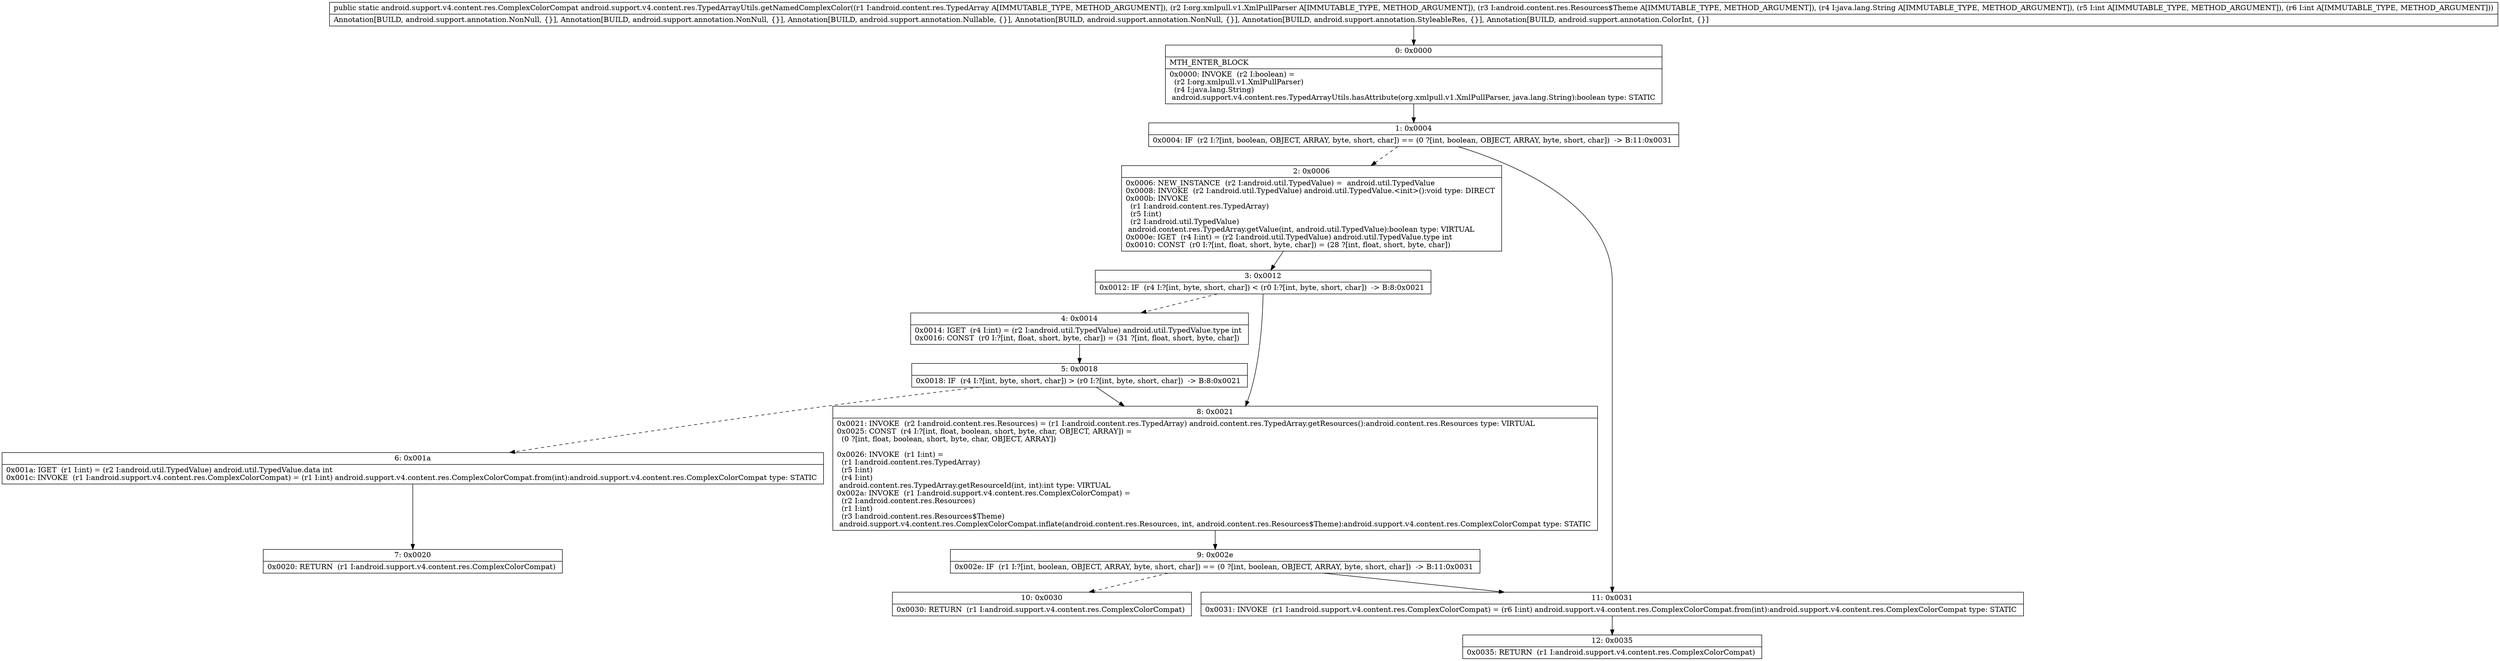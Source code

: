 digraph "CFG forandroid.support.v4.content.res.TypedArrayUtils.getNamedComplexColor(Landroid\/content\/res\/TypedArray;Lorg\/xmlpull\/v1\/XmlPullParser;Landroid\/content\/res\/Resources$Theme;Ljava\/lang\/String;II)Landroid\/support\/v4\/content\/res\/ComplexColorCompat;" {
Node_0 [shape=record,label="{0\:\ 0x0000|MTH_ENTER_BLOCK\l|0x0000: INVOKE  (r2 I:boolean) = \l  (r2 I:org.xmlpull.v1.XmlPullParser)\l  (r4 I:java.lang.String)\l android.support.v4.content.res.TypedArrayUtils.hasAttribute(org.xmlpull.v1.XmlPullParser, java.lang.String):boolean type: STATIC \l}"];
Node_1 [shape=record,label="{1\:\ 0x0004|0x0004: IF  (r2 I:?[int, boolean, OBJECT, ARRAY, byte, short, char]) == (0 ?[int, boolean, OBJECT, ARRAY, byte, short, char])  \-\> B:11:0x0031 \l}"];
Node_2 [shape=record,label="{2\:\ 0x0006|0x0006: NEW_INSTANCE  (r2 I:android.util.TypedValue) =  android.util.TypedValue \l0x0008: INVOKE  (r2 I:android.util.TypedValue) android.util.TypedValue.\<init\>():void type: DIRECT \l0x000b: INVOKE  \l  (r1 I:android.content.res.TypedArray)\l  (r5 I:int)\l  (r2 I:android.util.TypedValue)\l android.content.res.TypedArray.getValue(int, android.util.TypedValue):boolean type: VIRTUAL \l0x000e: IGET  (r4 I:int) = (r2 I:android.util.TypedValue) android.util.TypedValue.type int \l0x0010: CONST  (r0 I:?[int, float, short, byte, char]) = (28 ?[int, float, short, byte, char]) \l}"];
Node_3 [shape=record,label="{3\:\ 0x0012|0x0012: IF  (r4 I:?[int, byte, short, char]) \< (r0 I:?[int, byte, short, char])  \-\> B:8:0x0021 \l}"];
Node_4 [shape=record,label="{4\:\ 0x0014|0x0014: IGET  (r4 I:int) = (r2 I:android.util.TypedValue) android.util.TypedValue.type int \l0x0016: CONST  (r0 I:?[int, float, short, byte, char]) = (31 ?[int, float, short, byte, char]) \l}"];
Node_5 [shape=record,label="{5\:\ 0x0018|0x0018: IF  (r4 I:?[int, byte, short, char]) \> (r0 I:?[int, byte, short, char])  \-\> B:8:0x0021 \l}"];
Node_6 [shape=record,label="{6\:\ 0x001a|0x001a: IGET  (r1 I:int) = (r2 I:android.util.TypedValue) android.util.TypedValue.data int \l0x001c: INVOKE  (r1 I:android.support.v4.content.res.ComplexColorCompat) = (r1 I:int) android.support.v4.content.res.ComplexColorCompat.from(int):android.support.v4.content.res.ComplexColorCompat type: STATIC \l}"];
Node_7 [shape=record,label="{7\:\ 0x0020|0x0020: RETURN  (r1 I:android.support.v4.content.res.ComplexColorCompat) \l}"];
Node_8 [shape=record,label="{8\:\ 0x0021|0x0021: INVOKE  (r2 I:android.content.res.Resources) = (r1 I:android.content.res.TypedArray) android.content.res.TypedArray.getResources():android.content.res.Resources type: VIRTUAL \l0x0025: CONST  (r4 I:?[int, float, boolean, short, byte, char, OBJECT, ARRAY]) = \l  (0 ?[int, float, boolean, short, byte, char, OBJECT, ARRAY])\l \l0x0026: INVOKE  (r1 I:int) = \l  (r1 I:android.content.res.TypedArray)\l  (r5 I:int)\l  (r4 I:int)\l android.content.res.TypedArray.getResourceId(int, int):int type: VIRTUAL \l0x002a: INVOKE  (r1 I:android.support.v4.content.res.ComplexColorCompat) = \l  (r2 I:android.content.res.Resources)\l  (r1 I:int)\l  (r3 I:android.content.res.Resources$Theme)\l android.support.v4.content.res.ComplexColorCompat.inflate(android.content.res.Resources, int, android.content.res.Resources$Theme):android.support.v4.content.res.ComplexColorCompat type: STATIC \l}"];
Node_9 [shape=record,label="{9\:\ 0x002e|0x002e: IF  (r1 I:?[int, boolean, OBJECT, ARRAY, byte, short, char]) == (0 ?[int, boolean, OBJECT, ARRAY, byte, short, char])  \-\> B:11:0x0031 \l}"];
Node_10 [shape=record,label="{10\:\ 0x0030|0x0030: RETURN  (r1 I:android.support.v4.content.res.ComplexColorCompat) \l}"];
Node_11 [shape=record,label="{11\:\ 0x0031|0x0031: INVOKE  (r1 I:android.support.v4.content.res.ComplexColorCompat) = (r6 I:int) android.support.v4.content.res.ComplexColorCompat.from(int):android.support.v4.content.res.ComplexColorCompat type: STATIC \l}"];
Node_12 [shape=record,label="{12\:\ 0x0035|0x0035: RETURN  (r1 I:android.support.v4.content.res.ComplexColorCompat) \l}"];
MethodNode[shape=record,label="{public static android.support.v4.content.res.ComplexColorCompat android.support.v4.content.res.TypedArrayUtils.getNamedComplexColor((r1 I:android.content.res.TypedArray A[IMMUTABLE_TYPE, METHOD_ARGUMENT]), (r2 I:org.xmlpull.v1.XmlPullParser A[IMMUTABLE_TYPE, METHOD_ARGUMENT]), (r3 I:android.content.res.Resources$Theme A[IMMUTABLE_TYPE, METHOD_ARGUMENT]), (r4 I:java.lang.String A[IMMUTABLE_TYPE, METHOD_ARGUMENT]), (r5 I:int A[IMMUTABLE_TYPE, METHOD_ARGUMENT]), (r6 I:int A[IMMUTABLE_TYPE, METHOD_ARGUMENT]))  | Annotation[BUILD, android.support.annotation.NonNull, \{\}], Annotation[BUILD, android.support.annotation.NonNull, \{\}], Annotation[BUILD, android.support.annotation.Nullable, \{\}], Annotation[BUILD, android.support.annotation.NonNull, \{\}], Annotation[BUILD, android.support.annotation.StyleableRes, \{\}], Annotation[BUILD, android.support.annotation.ColorInt, \{\}]\l}"];
MethodNode -> Node_0;
Node_0 -> Node_1;
Node_1 -> Node_2[style=dashed];
Node_1 -> Node_11;
Node_2 -> Node_3;
Node_3 -> Node_4[style=dashed];
Node_3 -> Node_8;
Node_4 -> Node_5;
Node_5 -> Node_6[style=dashed];
Node_5 -> Node_8;
Node_6 -> Node_7;
Node_8 -> Node_9;
Node_9 -> Node_10[style=dashed];
Node_9 -> Node_11;
Node_11 -> Node_12;
}


